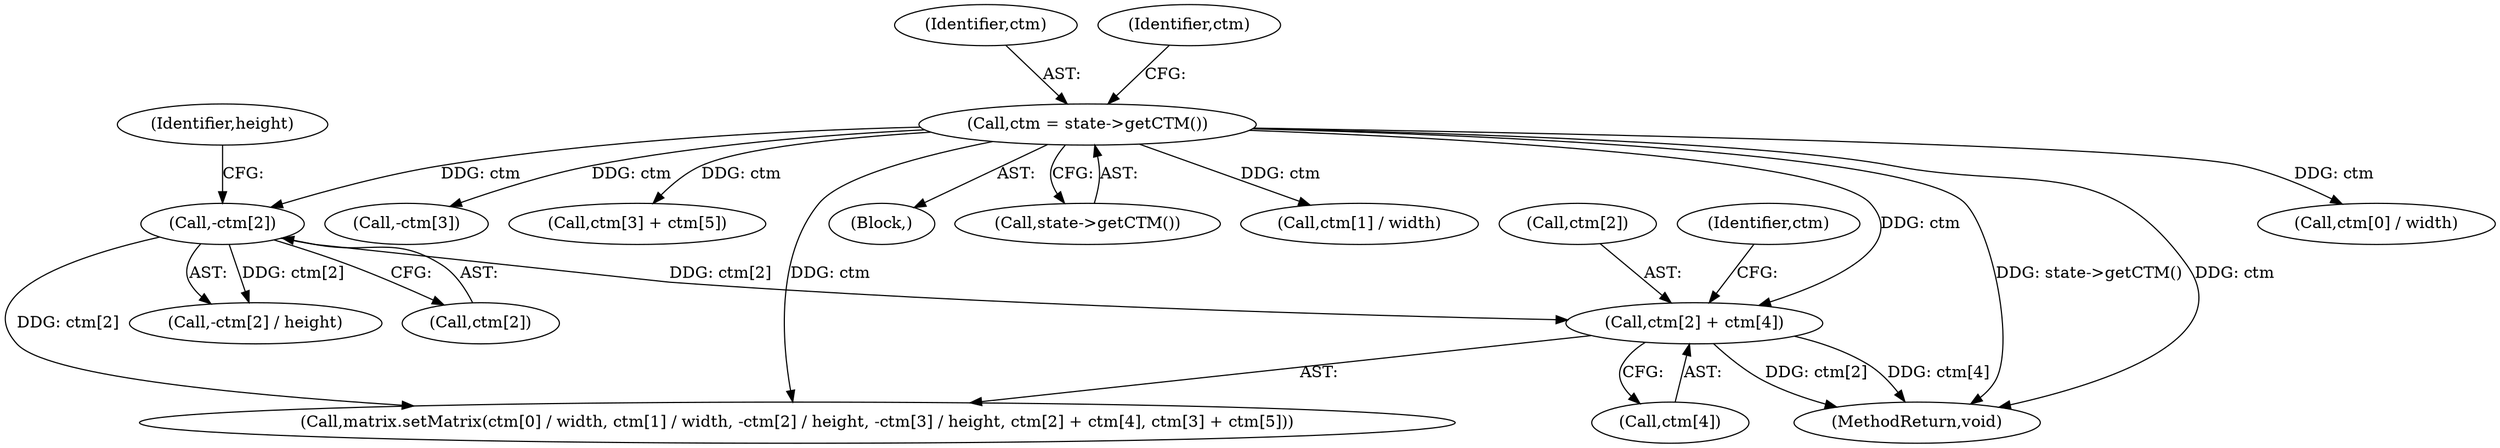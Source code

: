 digraph "0_poppler_7b2d314a61fd0e12f47c62996cb49ec0d1ba747a@array" {
"1000318" [label="(Call,ctm[2] + ctm[4])"];
"1000292" [label="(Call,ctm = state->getCTM())"];
"1000307" [label="(Call,-ctm[2])"];
"1000319" [label="(Call,ctm[2])"];
"1000296" [label="(Call,ctm[0] / width)"];
"1000294" [label="(Call,state->getCTM())"];
"1000313" [label="(Call,-ctm[3])"];
"1000325" [label="(Call,ctm[3] + ctm[5])"];
"1000306" [label="(Call,-ctm[2] / height)"];
"1000293" [label="(Identifier,ctm)"];
"1000111" [label="(Block,)"];
"1000327" [label="(Identifier,ctm)"];
"1000322" [label="(Call,ctm[4])"];
"1000350" [label="(MethodReturn,void)"];
"1000298" [label="(Identifier,ctm)"];
"1000301" [label="(Call,ctm[1] / width)"];
"1000308" [label="(Call,ctm[2])"];
"1000295" [label="(Call,matrix.setMatrix(ctm[0] / width, ctm[1] / width, -ctm[2] / height, -ctm[3] / height, ctm[2] + ctm[4], ctm[3] + ctm[5]))"];
"1000307" [label="(Call,-ctm[2])"];
"1000311" [label="(Identifier,height)"];
"1000318" [label="(Call,ctm[2] + ctm[4])"];
"1000292" [label="(Call,ctm = state->getCTM())"];
"1000318" -> "1000295"  [label="AST: "];
"1000318" -> "1000322"  [label="CFG: "];
"1000319" -> "1000318"  [label="AST: "];
"1000322" -> "1000318"  [label="AST: "];
"1000327" -> "1000318"  [label="CFG: "];
"1000318" -> "1000350"  [label="DDG: ctm[2]"];
"1000318" -> "1000350"  [label="DDG: ctm[4]"];
"1000292" -> "1000318"  [label="DDG: ctm"];
"1000307" -> "1000318"  [label="DDG: ctm[2]"];
"1000292" -> "1000111"  [label="AST: "];
"1000292" -> "1000294"  [label="CFG: "];
"1000293" -> "1000292"  [label="AST: "];
"1000294" -> "1000292"  [label="AST: "];
"1000298" -> "1000292"  [label="CFG: "];
"1000292" -> "1000350"  [label="DDG: state->getCTM()"];
"1000292" -> "1000350"  [label="DDG: ctm"];
"1000292" -> "1000296"  [label="DDG: ctm"];
"1000292" -> "1000301"  [label="DDG: ctm"];
"1000292" -> "1000307"  [label="DDG: ctm"];
"1000292" -> "1000313"  [label="DDG: ctm"];
"1000292" -> "1000295"  [label="DDG: ctm"];
"1000292" -> "1000325"  [label="DDG: ctm"];
"1000307" -> "1000306"  [label="AST: "];
"1000307" -> "1000308"  [label="CFG: "];
"1000308" -> "1000307"  [label="AST: "];
"1000311" -> "1000307"  [label="CFG: "];
"1000307" -> "1000306"  [label="DDG: ctm[2]"];
"1000307" -> "1000295"  [label="DDG: ctm[2]"];
}
